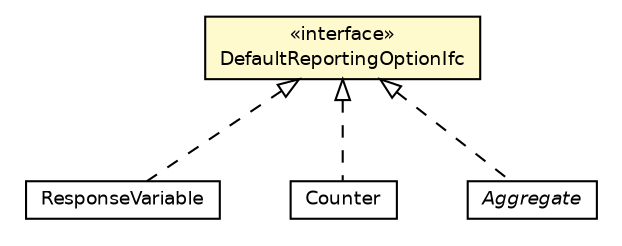 #!/usr/local/bin/dot
#
# Class diagram 
# Generated by UMLGraph version 5.4 (http://www.umlgraph.org/)
#

digraph G {
	edge [fontname="Helvetica",fontsize=10,labelfontname="Helvetica",labelfontsize=10];
	node [fontname="Helvetica",fontsize=10,shape=plaintext];
	nodesep=0.25;
	ranksep=0.5;
	// jsl.modeling.elements.variable.ResponseVariable
	c66850 [label=<<table title="jsl.modeling.elements.variable.ResponseVariable" border="0" cellborder="1" cellspacing="0" cellpadding="2" port="p" href="./ResponseVariable.html">
		<tr><td><table border="0" cellspacing="0" cellpadding="1">
<tr><td align="center" balign="center"> ResponseVariable </td></tr>
		</table></td></tr>
		</table>>, URL="./ResponseVariable.html", fontname="Helvetica", fontcolor="black", fontsize=9.0];
	// jsl.modeling.elements.variable.DefaultReportingOptionIfc
	c66859 [label=<<table title="jsl.modeling.elements.variable.DefaultReportingOptionIfc" border="0" cellborder="1" cellspacing="0" cellpadding="2" port="p" bgcolor="lemonChiffon" href="./DefaultReportingOptionIfc.html">
		<tr><td><table border="0" cellspacing="0" cellpadding="1">
<tr><td align="center" balign="center"> &#171;interface&#187; </td></tr>
<tr><td align="center" balign="center"> DefaultReportingOptionIfc </td></tr>
		</table></td></tr>
		</table>>, URL="./DefaultReportingOptionIfc.html", fontname="Helvetica", fontcolor="black", fontsize=9.0];
	// jsl.modeling.elements.variable.Counter
	c66862 [label=<<table title="jsl.modeling.elements.variable.Counter" border="0" cellborder="1" cellspacing="0" cellpadding="2" port="p" href="./Counter.html">
		<tr><td><table border="0" cellspacing="0" cellpadding="1">
<tr><td align="center" balign="center"> Counter </td></tr>
		</table></td></tr>
		</table>>, URL="./Counter.html", fontname="Helvetica", fontcolor="black", fontsize=9.0];
	// jsl.modeling.elements.variable.Aggregate
	c66869 [label=<<table title="jsl.modeling.elements.variable.Aggregate" border="0" cellborder="1" cellspacing="0" cellpadding="2" port="p" href="./Aggregate.html">
		<tr><td><table border="0" cellspacing="0" cellpadding="1">
<tr><td align="center" balign="center"><font face="Helvetica-Oblique"> Aggregate </font></td></tr>
		</table></td></tr>
		</table>>, URL="./Aggregate.html", fontname="Helvetica", fontcolor="black", fontsize=9.0];
	//jsl.modeling.elements.variable.ResponseVariable implements jsl.modeling.elements.variable.DefaultReportingOptionIfc
	c66859:p -> c66850:p [dir=back,arrowtail=empty,style=dashed];
	//jsl.modeling.elements.variable.Counter implements jsl.modeling.elements.variable.DefaultReportingOptionIfc
	c66859:p -> c66862:p [dir=back,arrowtail=empty,style=dashed];
	//jsl.modeling.elements.variable.Aggregate implements jsl.modeling.elements.variable.DefaultReportingOptionIfc
	c66859:p -> c66869:p [dir=back,arrowtail=empty,style=dashed];
}

